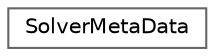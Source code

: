 digraph "Graphical Class Hierarchy"
{
 // LATEX_PDF_SIZE
  bgcolor="transparent";
  edge [fontname=Helvetica,fontsize=10,labelfontname=Helvetica,labelfontsize=10];
  node [fontname=Helvetica,fontsize=10,shape=box,height=0.2,width=0.4];
  rankdir="LR";
  Node0 [id="Node000000",label="SolverMetaData",height=0.2,width=0.4,color="grey40", fillcolor="white", style="filled",URL="$structSolverMetaData.html",tooltip=" "];
}
